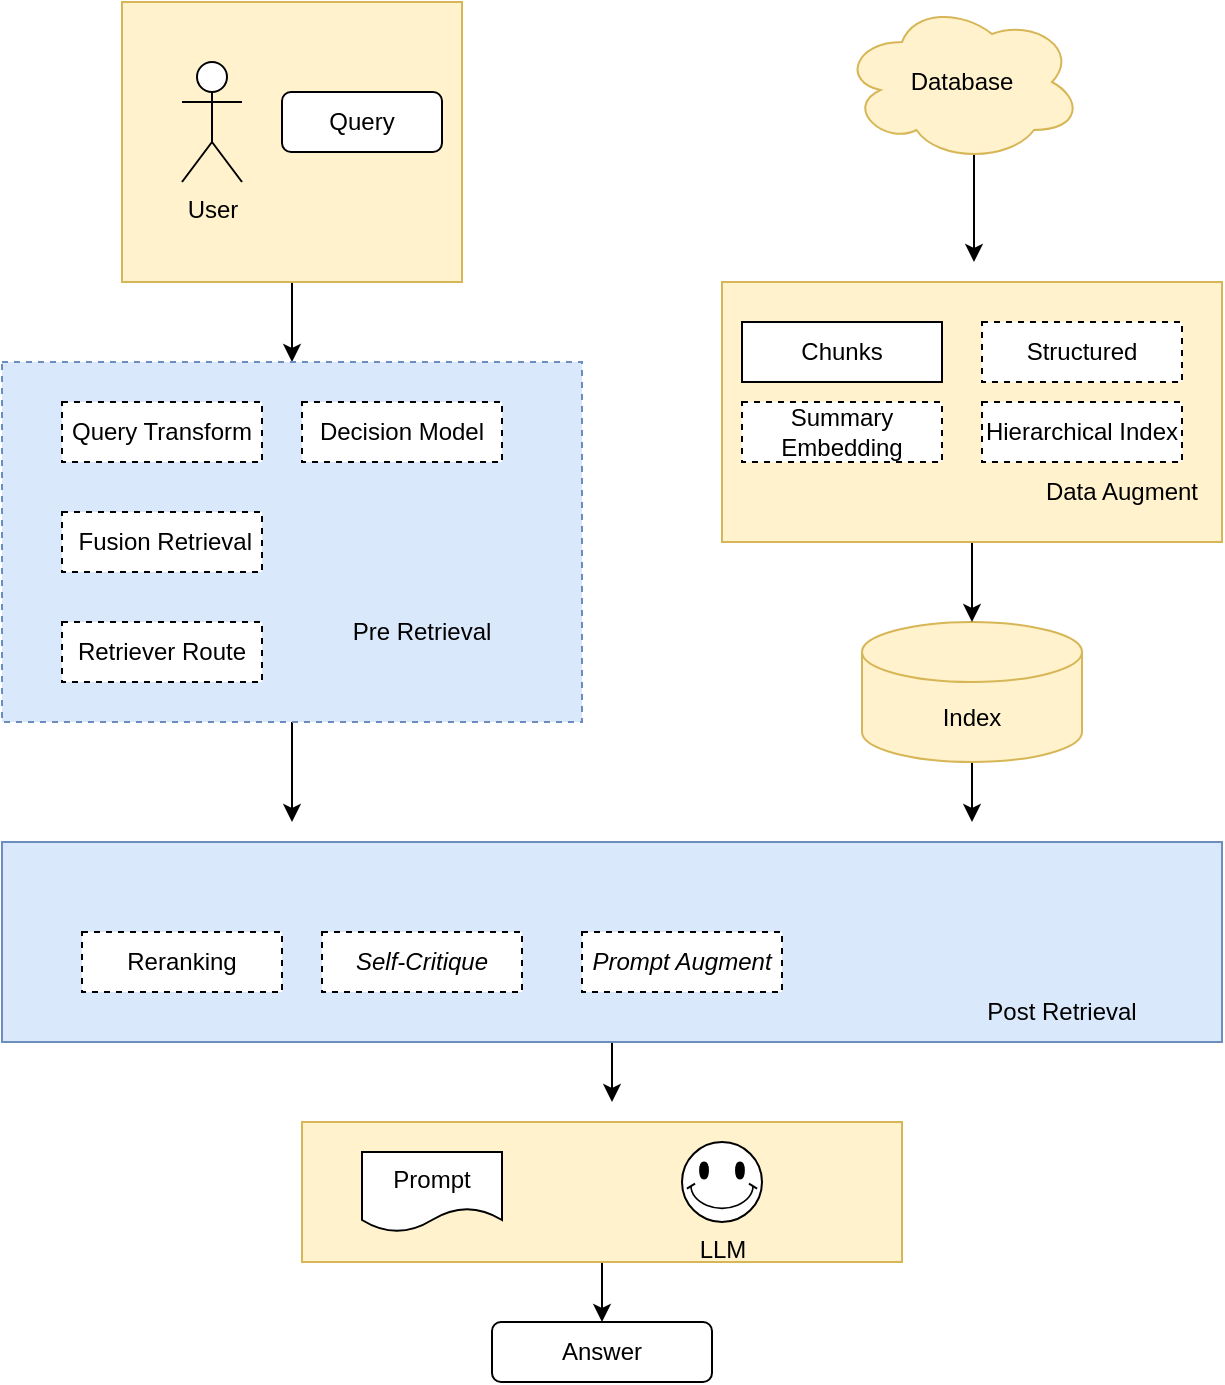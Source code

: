 <mxfile version="22.1.16" type="github">
  <diagram name="第 1 页" id="mU-Qk9aGjE9qOHIdg-dA">
    <mxGraphModel dx="1196" dy="830" grid="0" gridSize="10" guides="1" tooltips="1" connect="1" arrows="1" fold="1" page="1" pageScale="1" pageWidth="827" pageHeight="1169" math="0" shadow="0">
      <root>
        <mxCell id="0" />
        <mxCell id="1" parent="0" />
        <mxCell id="zlqCUcpb2fxuUGN6cbmM-47" style="edgeStyle=orthogonalEdgeStyle;rounded=0;orthogonalLoop=1;jettySize=auto;html=1;exitX=0.5;exitY=1;exitDx=0;exitDy=0;entryX=0.5;entryY=0;entryDx=0;entryDy=0;" edge="1" parent="1" source="zlqCUcpb2fxuUGN6cbmM-20" target="zlqCUcpb2fxuUGN6cbmM-23">
          <mxGeometry relative="1" as="geometry" />
        </mxCell>
        <mxCell id="zlqCUcpb2fxuUGN6cbmM-20" value="" style="rounded=0;whiteSpace=wrap;html=1;fillColor=#fff2cc;strokeColor=#d6b656;" vertex="1" parent="1">
          <mxGeometry x="200" y="90" width="170" height="140" as="geometry" />
        </mxCell>
        <mxCell id="zlqCUcpb2fxuUGN6cbmM-21" value="User" style="shape=umlActor;verticalLabelPosition=bottom;verticalAlign=top;html=1;outlineConnect=0;" vertex="1" parent="1">
          <mxGeometry x="230" y="120" width="30" height="60" as="geometry" />
        </mxCell>
        <mxCell id="zlqCUcpb2fxuUGN6cbmM-22" value="Query" style="rounded=1;whiteSpace=wrap;html=1;" vertex="1" parent="1">
          <mxGeometry x="280" y="135" width="80" height="30" as="geometry" />
        </mxCell>
        <mxCell id="zlqCUcpb2fxuUGN6cbmM-49" style="edgeStyle=orthogonalEdgeStyle;rounded=0;orthogonalLoop=1;jettySize=auto;html=1;exitX=0.5;exitY=1;exitDx=0;exitDy=0;" edge="1" parent="1" source="zlqCUcpb2fxuUGN6cbmM-23">
          <mxGeometry relative="1" as="geometry">
            <mxPoint x="285" y="500" as="targetPoint" />
          </mxGeometry>
        </mxCell>
        <mxCell id="zlqCUcpb2fxuUGN6cbmM-23" value="" style="rounded=0;whiteSpace=wrap;html=1;fillColor=#dae8fc;strokeColor=#6c8ebf;dashed=1;" vertex="1" parent="1">
          <mxGeometry x="140" y="270" width="290" height="180" as="geometry" />
        </mxCell>
        <mxCell id="zlqCUcpb2fxuUGN6cbmM-24" value="Query Transform&lt;br&gt;" style="rounded=0;whiteSpace=wrap;html=1;dashed=1;" vertex="1" parent="1">
          <mxGeometry x="170" y="290" width="100" height="30" as="geometry" />
        </mxCell>
        <mxCell id="zlqCUcpb2fxuUGN6cbmM-26" value="&amp;nbsp;Fusion Retrieval" style="rounded=0;whiteSpace=wrap;html=1;dashed=1;" vertex="1" parent="1">
          <mxGeometry x="170" y="345" width="100" height="30" as="geometry" />
        </mxCell>
        <mxCell id="zlqCUcpb2fxuUGN6cbmM-27" value="Retriever Route" style="rounded=0;whiteSpace=wrap;html=1;dashed=1;" vertex="1" parent="1">
          <mxGeometry x="170" y="400" width="100" height="30" as="geometry" />
        </mxCell>
        <mxCell id="zlqCUcpb2fxuUGN6cbmM-28" value="Decision Model" style="rounded=0;whiteSpace=wrap;html=1;dashed=1;" vertex="1" parent="1">
          <mxGeometry x="290" y="290" width="100" height="30" as="geometry" />
        </mxCell>
        <mxCell id="zlqCUcpb2fxuUGN6cbmM-29" value="Pre Retrieval" style="text;html=1;strokeColor=none;fillColor=none;align=center;verticalAlign=middle;whiteSpace=wrap;rounded=0;" vertex="1" parent="1">
          <mxGeometry x="310" y="390" width="80" height="30" as="geometry" />
        </mxCell>
        <mxCell id="zlqCUcpb2fxuUGN6cbmM-54" style="edgeStyle=orthogonalEdgeStyle;rounded=0;orthogonalLoop=1;jettySize=auto;html=1;exitX=0.5;exitY=1;exitDx=0;exitDy=0;exitPerimeter=0;" edge="1" parent="1" source="zlqCUcpb2fxuUGN6cbmM-30">
          <mxGeometry relative="1" as="geometry">
            <mxPoint x="625" y="500" as="targetPoint" />
          </mxGeometry>
        </mxCell>
        <mxCell id="zlqCUcpb2fxuUGN6cbmM-30" value="Index" style="shape=cylinder3;whiteSpace=wrap;html=1;boundedLbl=1;backgroundOutline=1;size=15;fillColor=#fff2cc;strokeColor=#d6b656;" vertex="1" parent="1">
          <mxGeometry x="570" y="400" width="110" height="70" as="geometry" />
        </mxCell>
        <mxCell id="zlqCUcpb2fxuUGN6cbmM-52" style="edgeStyle=orthogonalEdgeStyle;rounded=0;orthogonalLoop=1;jettySize=auto;html=1;exitX=0.5;exitY=1;exitDx=0;exitDy=0;" edge="1" parent="1" source="zlqCUcpb2fxuUGN6cbmM-31" target="zlqCUcpb2fxuUGN6cbmM-30">
          <mxGeometry relative="1" as="geometry" />
        </mxCell>
        <mxCell id="zlqCUcpb2fxuUGN6cbmM-31" value="" style="rounded=0;whiteSpace=wrap;html=1;fillColor=#fff2cc;strokeColor=#d6b656;" vertex="1" parent="1">
          <mxGeometry x="500" y="230" width="250" height="130" as="geometry" />
        </mxCell>
        <mxCell id="zlqCUcpb2fxuUGN6cbmM-32" value="Chunks" style="rounded=0;whiteSpace=wrap;html=1;" vertex="1" parent="1">
          <mxGeometry x="510" y="250" width="100" height="30" as="geometry" />
        </mxCell>
        <mxCell id="zlqCUcpb2fxuUGN6cbmM-33" value="Structured" style="rounded=0;whiteSpace=wrap;html=1;dashed=1;" vertex="1" parent="1">
          <mxGeometry x="630" y="250" width="100" height="30" as="geometry" />
        </mxCell>
        <mxCell id="zlqCUcpb2fxuUGN6cbmM-34" value="Summary Embedding" style="rounded=0;whiteSpace=wrap;html=1;dashed=1;" vertex="1" parent="1">
          <mxGeometry x="510" y="290" width="100" height="30" as="geometry" />
        </mxCell>
        <mxCell id="zlqCUcpb2fxuUGN6cbmM-35" value="Hierarchical Index" style="rounded=0;whiteSpace=wrap;html=1;dashed=1;" vertex="1" parent="1">
          <mxGeometry x="630" y="290" width="100" height="30" as="geometry" />
        </mxCell>
        <mxCell id="zlqCUcpb2fxuUGN6cbmM-53" style="edgeStyle=orthogonalEdgeStyle;rounded=0;orthogonalLoop=1;jettySize=auto;html=1;exitX=0.55;exitY=0.95;exitDx=0;exitDy=0;exitPerimeter=0;" edge="1" parent="1" source="zlqCUcpb2fxuUGN6cbmM-36">
          <mxGeometry relative="1" as="geometry">
            <mxPoint x="626" y="220" as="targetPoint" />
          </mxGeometry>
        </mxCell>
        <mxCell id="zlqCUcpb2fxuUGN6cbmM-36" value="Database" style="ellipse;shape=cloud;whiteSpace=wrap;html=1;fillColor=#fff2cc;strokeColor=#d6b656;" vertex="1" parent="1">
          <mxGeometry x="560" y="90" width="120" height="80" as="geometry" />
        </mxCell>
        <mxCell id="zlqCUcpb2fxuUGN6cbmM-55" style="edgeStyle=orthogonalEdgeStyle;rounded=0;orthogonalLoop=1;jettySize=auto;html=1;exitX=0.5;exitY=1;exitDx=0;exitDy=0;" edge="1" parent="1" source="zlqCUcpb2fxuUGN6cbmM-37">
          <mxGeometry relative="1" as="geometry">
            <mxPoint x="445" y="640" as="targetPoint" />
          </mxGeometry>
        </mxCell>
        <mxCell id="zlqCUcpb2fxuUGN6cbmM-37" value="" style="rounded=0;whiteSpace=wrap;html=1;fillColor=#dae8fc;strokeColor=#6c8ebf;" vertex="1" parent="1">
          <mxGeometry x="140" y="510" width="610" height="100" as="geometry" />
        </mxCell>
        <mxCell id="zlqCUcpb2fxuUGN6cbmM-38" value="Reranking" style="rounded=0;whiteSpace=wrap;html=1;dashed=1;" vertex="1" parent="1">
          <mxGeometry x="180" y="555" width="100" height="30" as="geometry" />
        </mxCell>
        <mxCell id="zlqCUcpb2fxuUGN6cbmM-39" value="&lt;div&gt;&lt;div&gt;&lt;i&gt;Self-Critique&lt;/i&gt;&lt;/div&gt;&lt;/div&gt;" style="rounded=0;whiteSpace=wrap;html=1;dashed=1;" vertex="1" parent="1">
          <mxGeometry x="300" y="555" width="100" height="30" as="geometry" />
        </mxCell>
        <mxCell id="zlqCUcpb2fxuUGN6cbmM-40" value="&lt;div&gt;&lt;div&gt;&lt;i&gt;Prompt Augment&lt;/i&gt;&lt;/div&gt;&lt;/div&gt;" style="rounded=0;whiteSpace=wrap;html=1;dashed=1;" vertex="1" parent="1">
          <mxGeometry x="430" y="555" width="100" height="30" as="geometry" />
        </mxCell>
        <mxCell id="zlqCUcpb2fxuUGN6cbmM-41" value="Post Retrieval" style="text;html=1;strokeColor=none;fillColor=none;align=center;verticalAlign=middle;whiteSpace=wrap;rounded=0;" vertex="1" parent="1">
          <mxGeometry x="630" y="580" width="80" height="30" as="geometry" />
        </mxCell>
        <mxCell id="zlqCUcpb2fxuUGN6cbmM-42" value="Data Augment" style="text;html=1;strokeColor=none;fillColor=none;align=center;verticalAlign=middle;whiteSpace=wrap;rounded=0;" vertex="1" parent="1">
          <mxGeometry x="660" y="320" width="80" height="30" as="geometry" />
        </mxCell>
        <mxCell id="zlqCUcpb2fxuUGN6cbmM-56" style="edgeStyle=orthogonalEdgeStyle;rounded=0;orthogonalLoop=1;jettySize=auto;html=1;exitX=0.5;exitY=1;exitDx=0;exitDy=0;entryX=0.5;entryY=0;entryDx=0;entryDy=0;" edge="1" parent="1" source="zlqCUcpb2fxuUGN6cbmM-43" target="zlqCUcpb2fxuUGN6cbmM-46">
          <mxGeometry relative="1" as="geometry" />
        </mxCell>
        <mxCell id="zlqCUcpb2fxuUGN6cbmM-43" value="" style="rounded=0;whiteSpace=wrap;html=1;fillColor=#fff2cc;strokeColor=#d6b656;" vertex="1" parent="1">
          <mxGeometry x="290" y="650" width="300" height="70" as="geometry" />
        </mxCell>
        <mxCell id="zlqCUcpb2fxuUGN6cbmM-44" value="Prompt" style="shape=document;whiteSpace=wrap;html=1;boundedLbl=1;" vertex="1" parent="1">
          <mxGeometry x="320" y="665" width="70" height="40" as="geometry" />
        </mxCell>
        <mxCell id="zlqCUcpb2fxuUGN6cbmM-45" value="LLM&lt;br&gt;" style="verticalLabelPosition=bottom;verticalAlign=top;html=1;shape=mxgraph.basic.smiley" vertex="1" parent="1">
          <mxGeometry x="480" y="660" width="40" height="40" as="geometry" />
        </mxCell>
        <mxCell id="zlqCUcpb2fxuUGN6cbmM-46" value="Answer" style="rounded=1;whiteSpace=wrap;html=1;" vertex="1" parent="1">
          <mxGeometry x="385" y="750" width="110" height="30" as="geometry" />
        </mxCell>
      </root>
    </mxGraphModel>
  </diagram>
</mxfile>
